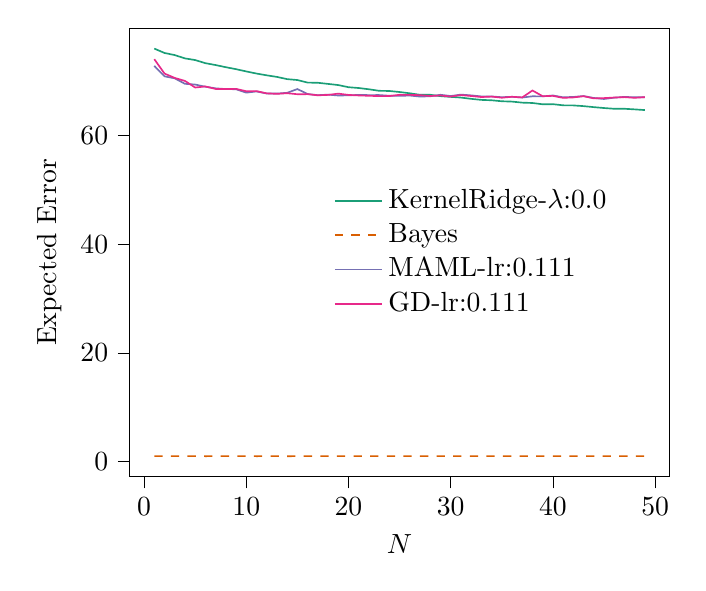 % This file was created with tikzplotlib v0.10.1.
\begin{tikzpicture}

\definecolor{chocolate217952}{RGB}{217,95,2}
\definecolor{darkcyan27158119}{RGB}{27,158,119}
\definecolor{darkgray176}{RGB}{176,176,176}
\definecolor{deeppink23141138}{RGB}{231,41,138}
\definecolor{lightslategray117112179}{RGB}{117,112,179}

\begin{axis}[
legend cell align={left},
legend style={fill opacity=0.8, draw opacity=1, text opacity=1, at={(0.91,0.5)}, anchor=east, draw=none},
tick align=outside,
tick pos=left,
x grid style={darkgray176},
xlabel={\(\displaystyle N\)},
xmin=-1.4, xmax=51.4,
xtick style={color=black},
y grid style={darkgray176},
ylabel={Expected Error},
ymin=-2.755, ymax=79.753,
ytick style={color=black}
]
\addplot [semithick, darkcyan27158119]
table {%
1 76.003
2 75.2
3 74.808
4 74.203
5 73.892
6 73.323
7 72.974
8 72.58
9 72.216
10 71.801
11 71.411
12 71.084
13 70.793
14 70.383
15 70.218
16 69.747
17 69.712
18 69.507
19 69.293
20 68.898
21 68.749
22 68.517
23 68.235
24 68.205
25 68.013
26 67.779
27 67.497
28 67.5
29 67.253
30 67.116
31 66.989
32 66.756
33 66.563
34 66.493
35 66.312
36 66.249
37 66.057
38 65.993
39 65.755
40 65.777
41 65.564
42 65.547
43 65.416
44 65.23
45 65.066
46 64.927
47 64.93
48 64.818
49 64.691
};
\addlegendentry{KernelRidge-$\lambda$:0.0}
\addplot [semithick, chocolate217952, dashed]
table {%
1 0.999
2 0.998
3 1.0
4 1.001
5 1.0
6 0.997
7 0.998
8 0.998
9 0.999
10 1.0
11 0.997
12 0.998
13 0.998
14 0.995
15 1.0
16 1.0
17 1.0
18 1.0
19 0.998
20 0.999
21 0.999
22 1.0
23 1.0
24 1.002
25 1.0
26 0.999
27 1.003
28 0.998
29 1.001
30 1.0
31 1.002
32 1.001
33 0.999
34 0.998
35 1.001
36 0.998
37 0.998
38 0.999
39 1.0
40 1.001
41 1.0
42 1.0
43 0.999
44 1.001
45 1.002
46 0.998
47 0.999
48 0.998
49 0.998
};
\addlegendentry{Bayes}
\addplot [semithick, lightslategray117112179]
table {%
1 72.811
2 70.901
3 70.529
4 69.521
5 69.39
6 68.987
7 68.692
8 68.555
9 68.526
10 67.897
11 68.117
12 67.732
13 67.726
14 67.869
15 68.559
16 67.646
17 67.429
18 67.531
19 67.367
20 67.404
21 67.475
22 67.443
23 67.452
24 67.323
25 67.311
26 67.359
27 67.173
28 67.23
29 67.501
30 67.278
31 67.536
32 67.396
33 67.204
34 67.198
35 67.055
36 67.132
37 66.999
38 67.224
39 67.207
40 67.377
41 67.04
42 67.108
43 67.266
44 66.921
45 66.727
46 66.971
47 67.113
48 67.04
49 67.052
};
\addlegendentry{MAML-lr:0.111}
\addplot [semithick, deeppink23141138]
table {%
1 74.06
2 71.41
3 70.606
4 70.056
5 68.84
6 69.034
7 68.579
8 68.559
9 68.59
10 68.158
11 68.182
12 67.768
13 67.675
14 67.793
15 67.607
16 67.618
17 67.405
18 67.483
19 67.715
20 67.478
21 67.379
22 67.318
23 67.258
24 67.268
25 67.496
26 67.488
27 67.434
28 67.283
29 67.372
30 67.175
31 67.447
32 67.28
33 67.087
34 67.174
35 66.963
36 67.138
37 67.017
38 68.293
39 67.242
40 67.305
41 66.935
42 67.018
43 67.246
44 66.839
45 66.893
46 66.997
47 67.068
48 66.95
49 67.07
};
\addlegendentry{GD-lr:0.111}
\end{axis}

\end{tikzpicture}
